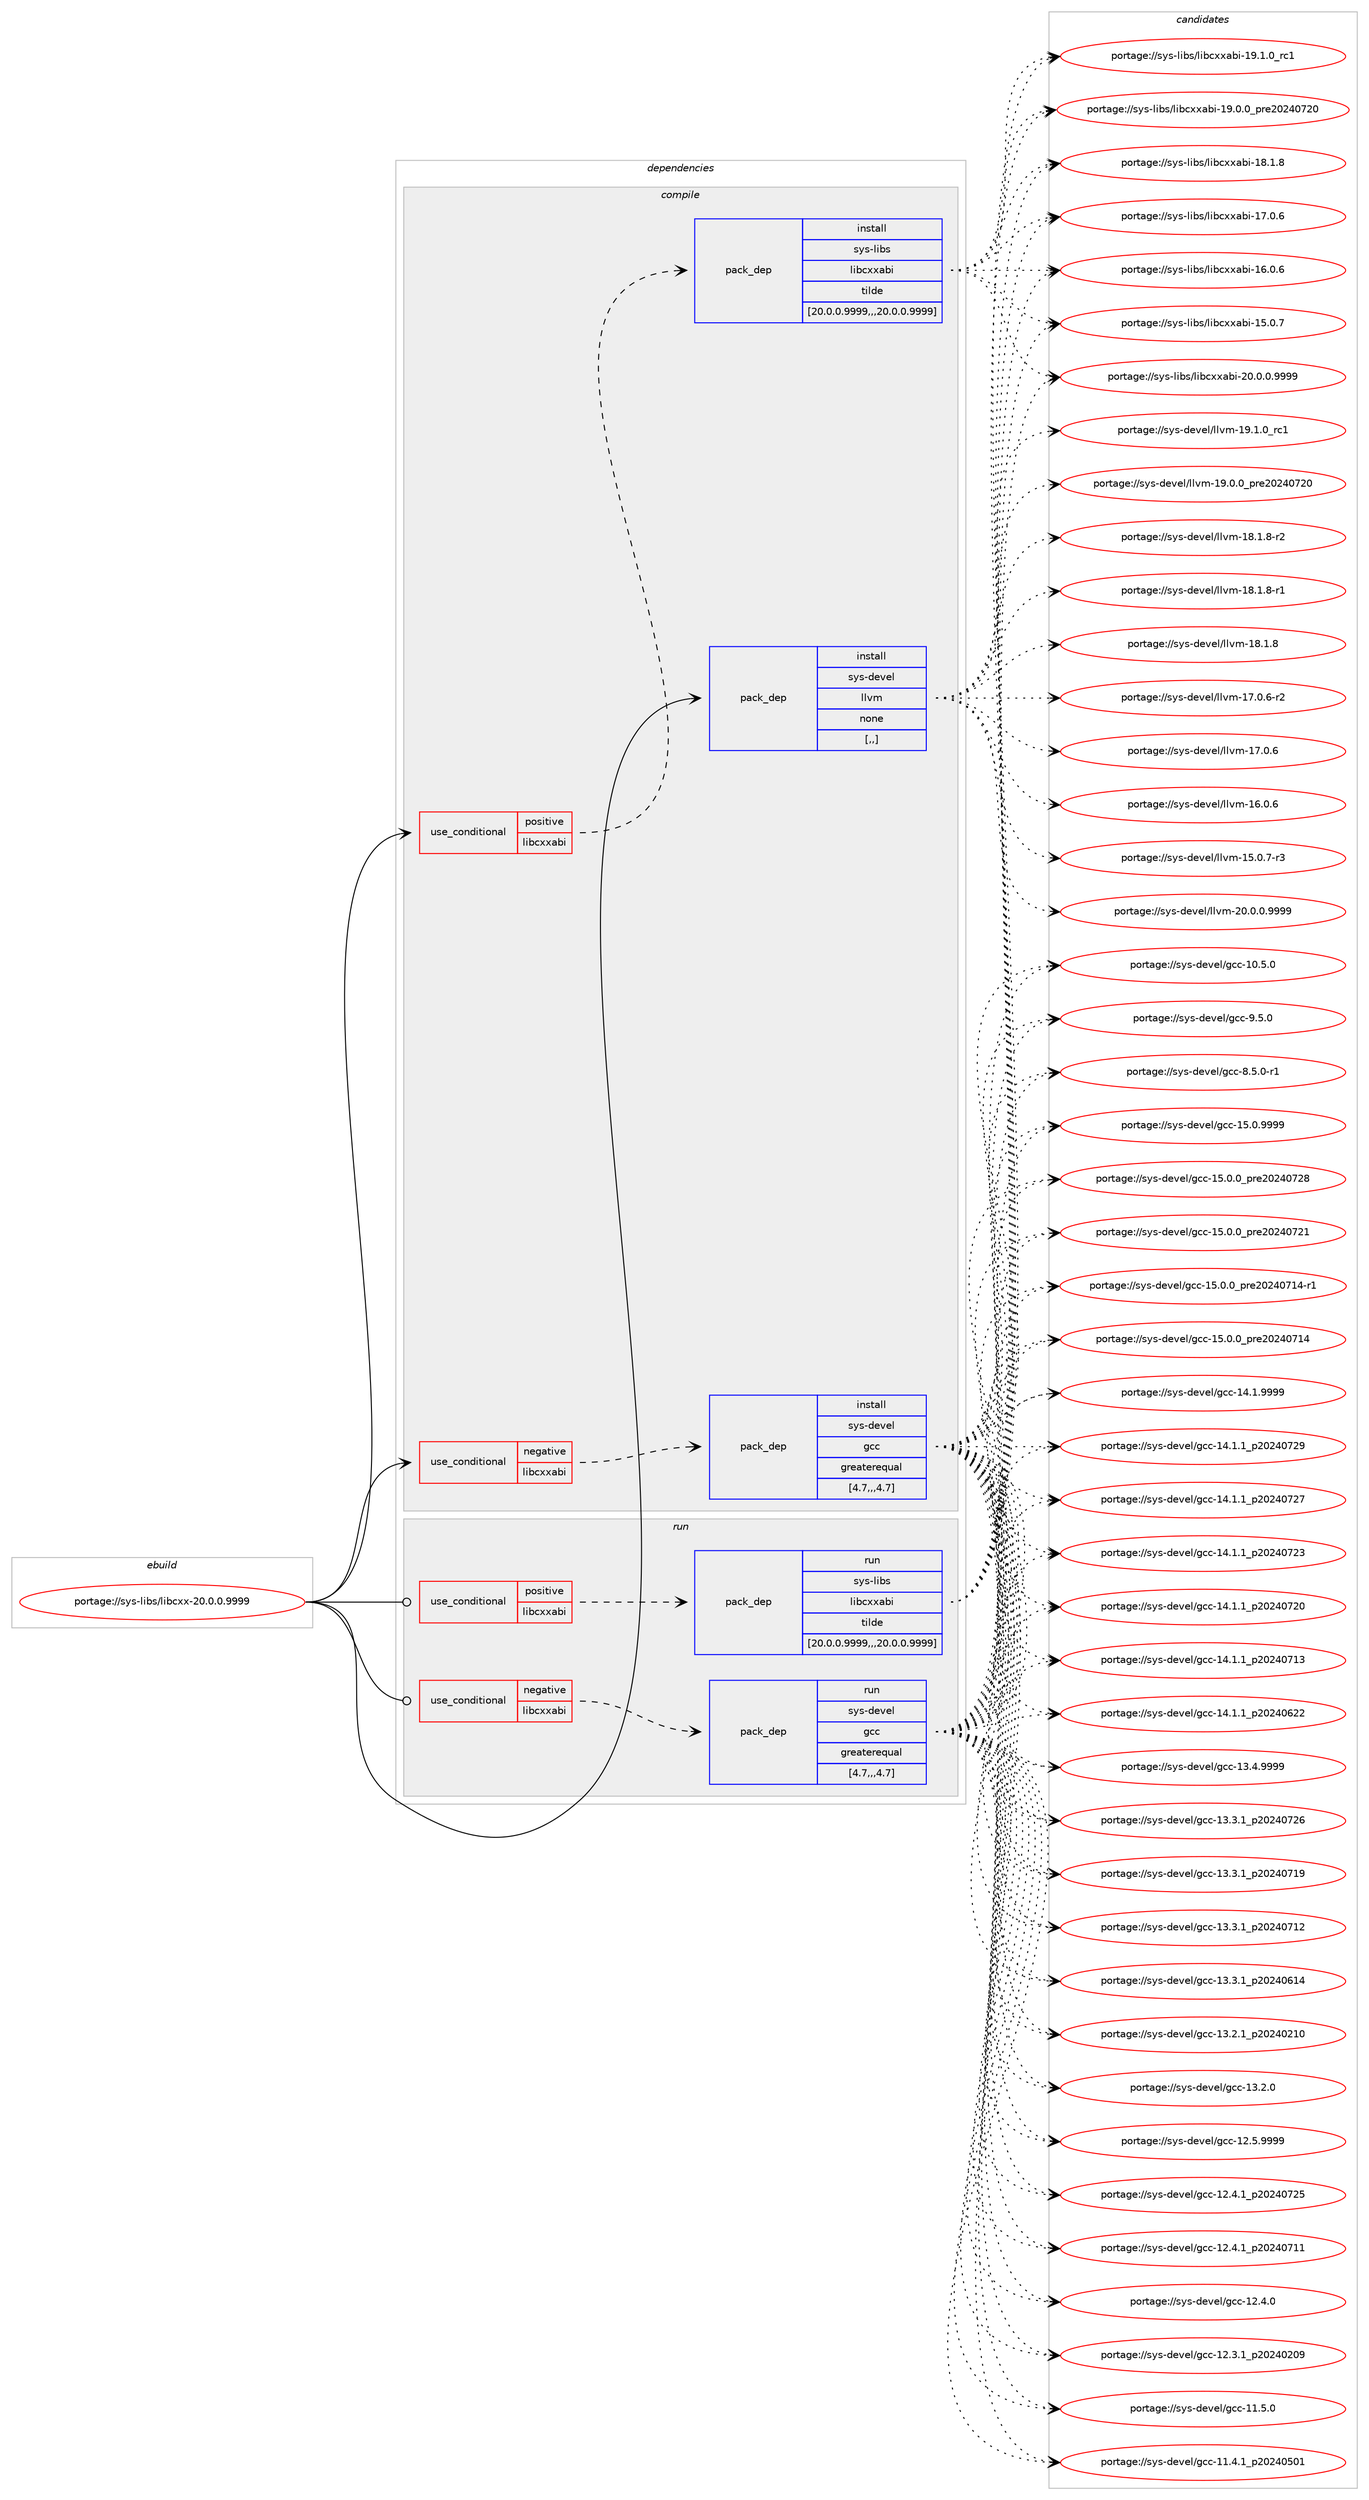 digraph prolog {

# *************
# Graph options
# *************

newrank=true;
concentrate=true;
compound=true;
graph [rankdir=LR,fontname=Helvetica,fontsize=10,ranksep=1.5];#, ranksep=2.5, nodesep=0.2];
edge  [arrowhead=vee];
node  [fontname=Helvetica,fontsize=10];

# **********
# The ebuild
# **********

subgraph cluster_leftcol {
color=gray;
label=<<i>ebuild</i>>;
id [label="portage://sys-libs/libcxx-20.0.0.9999", color=red, width=4, href="../sys-libs/libcxx-20.0.0.9999.svg"];
}

# ****************
# The dependencies
# ****************

subgraph cluster_midcol {
color=gray;
label=<<i>dependencies</i>>;
subgraph cluster_compile {
fillcolor="#eeeeee";
style=filled;
label=<<i>compile</i>>;
subgraph cond117467 {
dependency440872 [label=<<TABLE BORDER="0" CELLBORDER="1" CELLSPACING="0" CELLPADDING="4"><TR><TD ROWSPAN="3" CELLPADDING="10">use_conditional</TD></TR><TR><TD>negative</TD></TR><TR><TD>libcxxabi</TD></TR></TABLE>>, shape=none, color=red];
subgraph pack320407 {
dependency440873 [label=<<TABLE BORDER="0" CELLBORDER="1" CELLSPACING="0" CELLPADDING="4" WIDTH="220"><TR><TD ROWSPAN="6" CELLPADDING="30">pack_dep</TD></TR><TR><TD WIDTH="110">install</TD></TR><TR><TD>sys-devel</TD></TR><TR><TD>gcc</TD></TR><TR><TD>greaterequal</TD></TR><TR><TD>[4.7,,,4.7]</TD></TR></TABLE>>, shape=none, color=blue];
}
dependency440872:e -> dependency440873:w [weight=20,style="dashed",arrowhead="vee"];
}
id:e -> dependency440872:w [weight=20,style="solid",arrowhead="vee"];
subgraph cond117468 {
dependency440874 [label=<<TABLE BORDER="0" CELLBORDER="1" CELLSPACING="0" CELLPADDING="4"><TR><TD ROWSPAN="3" CELLPADDING="10">use_conditional</TD></TR><TR><TD>positive</TD></TR><TR><TD>libcxxabi</TD></TR></TABLE>>, shape=none, color=red];
subgraph pack320408 {
dependency440875 [label=<<TABLE BORDER="0" CELLBORDER="1" CELLSPACING="0" CELLPADDING="4" WIDTH="220"><TR><TD ROWSPAN="6" CELLPADDING="30">pack_dep</TD></TR><TR><TD WIDTH="110">install</TD></TR><TR><TD>sys-libs</TD></TR><TR><TD>libcxxabi</TD></TR><TR><TD>tilde</TD></TR><TR><TD>[20.0.0.9999,,,20.0.0.9999]</TD></TR></TABLE>>, shape=none, color=blue];
}
dependency440874:e -> dependency440875:w [weight=20,style="dashed",arrowhead="vee"];
}
id:e -> dependency440874:w [weight=20,style="solid",arrowhead="vee"];
subgraph pack320409 {
dependency440876 [label=<<TABLE BORDER="0" CELLBORDER="1" CELLSPACING="0" CELLPADDING="4" WIDTH="220"><TR><TD ROWSPAN="6" CELLPADDING="30">pack_dep</TD></TR><TR><TD WIDTH="110">install</TD></TR><TR><TD>sys-devel</TD></TR><TR><TD>llvm</TD></TR><TR><TD>none</TD></TR><TR><TD>[,,]</TD></TR></TABLE>>, shape=none, color=blue];
}
id:e -> dependency440876:w [weight=20,style="solid",arrowhead="vee"];
}
subgraph cluster_compileandrun {
fillcolor="#eeeeee";
style=filled;
label=<<i>compile and run</i>>;
}
subgraph cluster_run {
fillcolor="#eeeeee";
style=filled;
label=<<i>run</i>>;
subgraph cond117469 {
dependency440877 [label=<<TABLE BORDER="0" CELLBORDER="1" CELLSPACING="0" CELLPADDING="4"><TR><TD ROWSPAN="3" CELLPADDING="10">use_conditional</TD></TR><TR><TD>negative</TD></TR><TR><TD>libcxxabi</TD></TR></TABLE>>, shape=none, color=red];
subgraph pack320410 {
dependency440878 [label=<<TABLE BORDER="0" CELLBORDER="1" CELLSPACING="0" CELLPADDING="4" WIDTH="220"><TR><TD ROWSPAN="6" CELLPADDING="30">pack_dep</TD></TR><TR><TD WIDTH="110">run</TD></TR><TR><TD>sys-devel</TD></TR><TR><TD>gcc</TD></TR><TR><TD>greaterequal</TD></TR><TR><TD>[4.7,,,4.7]</TD></TR></TABLE>>, shape=none, color=blue];
}
dependency440877:e -> dependency440878:w [weight=20,style="dashed",arrowhead="vee"];
}
id:e -> dependency440877:w [weight=20,style="solid",arrowhead="odot"];
subgraph cond117470 {
dependency440879 [label=<<TABLE BORDER="0" CELLBORDER="1" CELLSPACING="0" CELLPADDING="4"><TR><TD ROWSPAN="3" CELLPADDING="10">use_conditional</TD></TR><TR><TD>positive</TD></TR><TR><TD>libcxxabi</TD></TR></TABLE>>, shape=none, color=red];
subgraph pack320411 {
dependency440880 [label=<<TABLE BORDER="0" CELLBORDER="1" CELLSPACING="0" CELLPADDING="4" WIDTH="220"><TR><TD ROWSPAN="6" CELLPADDING="30">pack_dep</TD></TR><TR><TD WIDTH="110">run</TD></TR><TR><TD>sys-libs</TD></TR><TR><TD>libcxxabi</TD></TR><TR><TD>tilde</TD></TR><TR><TD>[20.0.0.9999,,,20.0.0.9999]</TD></TR></TABLE>>, shape=none, color=blue];
}
dependency440879:e -> dependency440880:w [weight=20,style="dashed",arrowhead="vee"];
}
id:e -> dependency440879:w [weight=20,style="solid",arrowhead="odot"];
}
}

# **************
# The candidates
# **************

subgraph cluster_choices {
rank=same;
color=gray;
label=<<i>candidates</i>>;

subgraph choice320407 {
color=black;
nodesep=1;
choice1151211154510010111810110847103999945495346484657575757 [label="portage://sys-devel/gcc-15.0.9999", color=red, width=4,href="../sys-devel/gcc-15.0.9999.svg"];
choice1151211154510010111810110847103999945495346484648951121141015048505248555056 [label="portage://sys-devel/gcc-15.0.0_pre20240728", color=red, width=4,href="../sys-devel/gcc-15.0.0_pre20240728.svg"];
choice1151211154510010111810110847103999945495346484648951121141015048505248555049 [label="portage://sys-devel/gcc-15.0.0_pre20240721", color=red, width=4,href="../sys-devel/gcc-15.0.0_pre20240721.svg"];
choice11512111545100101118101108471039999454953464846489511211410150485052485549524511449 [label="portage://sys-devel/gcc-15.0.0_pre20240714-r1", color=red, width=4,href="../sys-devel/gcc-15.0.0_pre20240714-r1.svg"];
choice1151211154510010111810110847103999945495346484648951121141015048505248554952 [label="portage://sys-devel/gcc-15.0.0_pre20240714", color=red, width=4,href="../sys-devel/gcc-15.0.0_pre20240714.svg"];
choice1151211154510010111810110847103999945495246494657575757 [label="portage://sys-devel/gcc-14.1.9999", color=red, width=4,href="../sys-devel/gcc-14.1.9999.svg"];
choice1151211154510010111810110847103999945495246494649951125048505248555057 [label="portage://sys-devel/gcc-14.1.1_p20240729", color=red, width=4,href="../sys-devel/gcc-14.1.1_p20240729.svg"];
choice1151211154510010111810110847103999945495246494649951125048505248555055 [label="portage://sys-devel/gcc-14.1.1_p20240727", color=red, width=4,href="../sys-devel/gcc-14.1.1_p20240727.svg"];
choice1151211154510010111810110847103999945495246494649951125048505248555051 [label="portage://sys-devel/gcc-14.1.1_p20240723", color=red, width=4,href="../sys-devel/gcc-14.1.1_p20240723.svg"];
choice1151211154510010111810110847103999945495246494649951125048505248555048 [label="portage://sys-devel/gcc-14.1.1_p20240720", color=red, width=4,href="../sys-devel/gcc-14.1.1_p20240720.svg"];
choice1151211154510010111810110847103999945495246494649951125048505248554951 [label="portage://sys-devel/gcc-14.1.1_p20240713", color=red, width=4,href="../sys-devel/gcc-14.1.1_p20240713.svg"];
choice1151211154510010111810110847103999945495246494649951125048505248545050 [label="portage://sys-devel/gcc-14.1.1_p20240622", color=red, width=4,href="../sys-devel/gcc-14.1.1_p20240622.svg"];
choice1151211154510010111810110847103999945495146524657575757 [label="portage://sys-devel/gcc-13.4.9999", color=red, width=4,href="../sys-devel/gcc-13.4.9999.svg"];
choice1151211154510010111810110847103999945495146514649951125048505248555054 [label="portage://sys-devel/gcc-13.3.1_p20240726", color=red, width=4,href="../sys-devel/gcc-13.3.1_p20240726.svg"];
choice1151211154510010111810110847103999945495146514649951125048505248554957 [label="portage://sys-devel/gcc-13.3.1_p20240719", color=red, width=4,href="../sys-devel/gcc-13.3.1_p20240719.svg"];
choice1151211154510010111810110847103999945495146514649951125048505248554950 [label="portage://sys-devel/gcc-13.3.1_p20240712", color=red, width=4,href="../sys-devel/gcc-13.3.1_p20240712.svg"];
choice1151211154510010111810110847103999945495146514649951125048505248544952 [label="portage://sys-devel/gcc-13.3.1_p20240614", color=red, width=4,href="../sys-devel/gcc-13.3.1_p20240614.svg"];
choice1151211154510010111810110847103999945495146504649951125048505248504948 [label="portage://sys-devel/gcc-13.2.1_p20240210", color=red, width=4,href="../sys-devel/gcc-13.2.1_p20240210.svg"];
choice1151211154510010111810110847103999945495146504648 [label="portage://sys-devel/gcc-13.2.0", color=red, width=4,href="../sys-devel/gcc-13.2.0.svg"];
choice1151211154510010111810110847103999945495046534657575757 [label="portage://sys-devel/gcc-12.5.9999", color=red, width=4,href="../sys-devel/gcc-12.5.9999.svg"];
choice1151211154510010111810110847103999945495046524649951125048505248555053 [label="portage://sys-devel/gcc-12.4.1_p20240725", color=red, width=4,href="../sys-devel/gcc-12.4.1_p20240725.svg"];
choice1151211154510010111810110847103999945495046524649951125048505248554949 [label="portage://sys-devel/gcc-12.4.1_p20240711", color=red, width=4,href="../sys-devel/gcc-12.4.1_p20240711.svg"];
choice1151211154510010111810110847103999945495046524648 [label="portage://sys-devel/gcc-12.4.0", color=red, width=4,href="../sys-devel/gcc-12.4.0.svg"];
choice1151211154510010111810110847103999945495046514649951125048505248504857 [label="portage://sys-devel/gcc-12.3.1_p20240209", color=red, width=4,href="../sys-devel/gcc-12.3.1_p20240209.svg"];
choice1151211154510010111810110847103999945494946534648 [label="portage://sys-devel/gcc-11.5.0", color=red, width=4,href="../sys-devel/gcc-11.5.0.svg"];
choice1151211154510010111810110847103999945494946524649951125048505248534849 [label="portage://sys-devel/gcc-11.4.1_p20240501", color=red, width=4,href="../sys-devel/gcc-11.4.1_p20240501.svg"];
choice1151211154510010111810110847103999945494846534648 [label="portage://sys-devel/gcc-10.5.0", color=red, width=4,href="../sys-devel/gcc-10.5.0.svg"];
choice11512111545100101118101108471039999455746534648 [label="portage://sys-devel/gcc-9.5.0", color=red, width=4,href="../sys-devel/gcc-9.5.0.svg"];
choice115121115451001011181011084710399994556465346484511449 [label="portage://sys-devel/gcc-8.5.0-r1", color=red, width=4,href="../sys-devel/gcc-8.5.0-r1.svg"];
dependency440873:e -> choice1151211154510010111810110847103999945495346484657575757:w [style=dotted,weight="100"];
dependency440873:e -> choice1151211154510010111810110847103999945495346484648951121141015048505248555056:w [style=dotted,weight="100"];
dependency440873:e -> choice1151211154510010111810110847103999945495346484648951121141015048505248555049:w [style=dotted,weight="100"];
dependency440873:e -> choice11512111545100101118101108471039999454953464846489511211410150485052485549524511449:w [style=dotted,weight="100"];
dependency440873:e -> choice1151211154510010111810110847103999945495346484648951121141015048505248554952:w [style=dotted,weight="100"];
dependency440873:e -> choice1151211154510010111810110847103999945495246494657575757:w [style=dotted,weight="100"];
dependency440873:e -> choice1151211154510010111810110847103999945495246494649951125048505248555057:w [style=dotted,weight="100"];
dependency440873:e -> choice1151211154510010111810110847103999945495246494649951125048505248555055:w [style=dotted,weight="100"];
dependency440873:e -> choice1151211154510010111810110847103999945495246494649951125048505248555051:w [style=dotted,weight="100"];
dependency440873:e -> choice1151211154510010111810110847103999945495246494649951125048505248555048:w [style=dotted,weight="100"];
dependency440873:e -> choice1151211154510010111810110847103999945495246494649951125048505248554951:w [style=dotted,weight="100"];
dependency440873:e -> choice1151211154510010111810110847103999945495246494649951125048505248545050:w [style=dotted,weight="100"];
dependency440873:e -> choice1151211154510010111810110847103999945495146524657575757:w [style=dotted,weight="100"];
dependency440873:e -> choice1151211154510010111810110847103999945495146514649951125048505248555054:w [style=dotted,weight="100"];
dependency440873:e -> choice1151211154510010111810110847103999945495146514649951125048505248554957:w [style=dotted,weight="100"];
dependency440873:e -> choice1151211154510010111810110847103999945495146514649951125048505248554950:w [style=dotted,weight="100"];
dependency440873:e -> choice1151211154510010111810110847103999945495146514649951125048505248544952:w [style=dotted,weight="100"];
dependency440873:e -> choice1151211154510010111810110847103999945495146504649951125048505248504948:w [style=dotted,weight="100"];
dependency440873:e -> choice1151211154510010111810110847103999945495146504648:w [style=dotted,weight="100"];
dependency440873:e -> choice1151211154510010111810110847103999945495046534657575757:w [style=dotted,weight="100"];
dependency440873:e -> choice1151211154510010111810110847103999945495046524649951125048505248555053:w [style=dotted,weight="100"];
dependency440873:e -> choice1151211154510010111810110847103999945495046524649951125048505248554949:w [style=dotted,weight="100"];
dependency440873:e -> choice1151211154510010111810110847103999945495046524648:w [style=dotted,weight="100"];
dependency440873:e -> choice1151211154510010111810110847103999945495046514649951125048505248504857:w [style=dotted,weight="100"];
dependency440873:e -> choice1151211154510010111810110847103999945494946534648:w [style=dotted,weight="100"];
dependency440873:e -> choice1151211154510010111810110847103999945494946524649951125048505248534849:w [style=dotted,weight="100"];
dependency440873:e -> choice1151211154510010111810110847103999945494846534648:w [style=dotted,weight="100"];
dependency440873:e -> choice11512111545100101118101108471039999455746534648:w [style=dotted,weight="100"];
dependency440873:e -> choice115121115451001011181011084710399994556465346484511449:w [style=dotted,weight="100"];
}
subgraph choice320408 {
color=black;
nodesep=1;
choice11512111545108105981154710810598991201209798105455048464846484657575757 [label="portage://sys-libs/libcxxabi-20.0.0.9999", color=red, width=4,href="../sys-libs/libcxxabi-20.0.0.9999.svg"];
choice1151211154510810598115471081059899120120979810545495746494648951149949 [label="portage://sys-libs/libcxxabi-19.1.0_rc1", color=red, width=4,href="../sys-libs/libcxxabi-19.1.0_rc1.svg"];
choice1151211154510810598115471081059899120120979810545495746484648951121141015048505248555048 [label="portage://sys-libs/libcxxabi-19.0.0_pre20240720", color=red, width=4,href="../sys-libs/libcxxabi-19.0.0_pre20240720.svg"];
choice1151211154510810598115471081059899120120979810545495646494656 [label="portage://sys-libs/libcxxabi-18.1.8", color=red, width=4,href="../sys-libs/libcxxabi-18.1.8.svg"];
choice1151211154510810598115471081059899120120979810545495546484654 [label="portage://sys-libs/libcxxabi-17.0.6", color=red, width=4,href="../sys-libs/libcxxabi-17.0.6.svg"];
choice1151211154510810598115471081059899120120979810545495446484654 [label="portage://sys-libs/libcxxabi-16.0.6", color=red, width=4,href="../sys-libs/libcxxabi-16.0.6.svg"];
choice1151211154510810598115471081059899120120979810545495346484655 [label="portage://sys-libs/libcxxabi-15.0.7", color=red, width=4,href="../sys-libs/libcxxabi-15.0.7.svg"];
dependency440875:e -> choice11512111545108105981154710810598991201209798105455048464846484657575757:w [style=dotted,weight="100"];
dependency440875:e -> choice1151211154510810598115471081059899120120979810545495746494648951149949:w [style=dotted,weight="100"];
dependency440875:e -> choice1151211154510810598115471081059899120120979810545495746484648951121141015048505248555048:w [style=dotted,weight="100"];
dependency440875:e -> choice1151211154510810598115471081059899120120979810545495646494656:w [style=dotted,weight="100"];
dependency440875:e -> choice1151211154510810598115471081059899120120979810545495546484654:w [style=dotted,weight="100"];
dependency440875:e -> choice1151211154510810598115471081059899120120979810545495446484654:w [style=dotted,weight="100"];
dependency440875:e -> choice1151211154510810598115471081059899120120979810545495346484655:w [style=dotted,weight="100"];
}
subgraph choice320409 {
color=black;
nodesep=1;
choice1151211154510010111810110847108108118109455048464846484657575757 [label="portage://sys-devel/llvm-20.0.0.9999", color=red, width=4,href="../sys-devel/llvm-20.0.0.9999.svg"];
choice115121115451001011181011084710810811810945495746494648951149949 [label="portage://sys-devel/llvm-19.1.0_rc1", color=red, width=4,href="../sys-devel/llvm-19.1.0_rc1.svg"];
choice115121115451001011181011084710810811810945495746484648951121141015048505248555048 [label="portage://sys-devel/llvm-19.0.0_pre20240720", color=red, width=4,href="../sys-devel/llvm-19.0.0_pre20240720.svg"];
choice1151211154510010111810110847108108118109454956464946564511450 [label="portage://sys-devel/llvm-18.1.8-r2", color=red, width=4,href="../sys-devel/llvm-18.1.8-r2.svg"];
choice1151211154510010111810110847108108118109454956464946564511449 [label="portage://sys-devel/llvm-18.1.8-r1", color=red, width=4,href="../sys-devel/llvm-18.1.8-r1.svg"];
choice115121115451001011181011084710810811810945495646494656 [label="portage://sys-devel/llvm-18.1.8", color=red, width=4,href="../sys-devel/llvm-18.1.8.svg"];
choice1151211154510010111810110847108108118109454955464846544511450 [label="portage://sys-devel/llvm-17.0.6-r2", color=red, width=4,href="../sys-devel/llvm-17.0.6-r2.svg"];
choice115121115451001011181011084710810811810945495546484654 [label="portage://sys-devel/llvm-17.0.6", color=red, width=4,href="../sys-devel/llvm-17.0.6.svg"];
choice115121115451001011181011084710810811810945495446484654 [label="portage://sys-devel/llvm-16.0.6", color=red, width=4,href="../sys-devel/llvm-16.0.6.svg"];
choice1151211154510010111810110847108108118109454953464846554511451 [label="portage://sys-devel/llvm-15.0.7-r3", color=red, width=4,href="../sys-devel/llvm-15.0.7-r3.svg"];
dependency440876:e -> choice1151211154510010111810110847108108118109455048464846484657575757:w [style=dotted,weight="100"];
dependency440876:e -> choice115121115451001011181011084710810811810945495746494648951149949:w [style=dotted,weight="100"];
dependency440876:e -> choice115121115451001011181011084710810811810945495746484648951121141015048505248555048:w [style=dotted,weight="100"];
dependency440876:e -> choice1151211154510010111810110847108108118109454956464946564511450:w [style=dotted,weight="100"];
dependency440876:e -> choice1151211154510010111810110847108108118109454956464946564511449:w [style=dotted,weight="100"];
dependency440876:e -> choice115121115451001011181011084710810811810945495646494656:w [style=dotted,weight="100"];
dependency440876:e -> choice1151211154510010111810110847108108118109454955464846544511450:w [style=dotted,weight="100"];
dependency440876:e -> choice115121115451001011181011084710810811810945495546484654:w [style=dotted,weight="100"];
dependency440876:e -> choice115121115451001011181011084710810811810945495446484654:w [style=dotted,weight="100"];
dependency440876:e -> choice1151211154510010111810110847108108118109454953464846554511451:w [style=dotted,weight="100"];
}
subgraph choice320410 {
color=black;
nodesep=1;
choice1151211154510010111810110847103999945495346484657575757 [label="portage://sys-devel/gcc-15.0.9999", color=red, width=4,href="../sys-devel/gcc-15.0.9999.svg"];
choice1151211154510010111810110847103999945495346484648951121141015048505248555056 [label="portage://sys-devel/gcc-15.0.0_pre20240728", color=red, width=4,href="../sys-devel/gcc-15.0.0_pre20240728.svg"];
choice1151211154510010111810110847103999945495346484648951121141015048505248555049 [label="portage://sys-devel/gcc-15.0.0_pre20240721", color=red, width=4,href="../sys-devel/gcc-15.0.0_pre20240721.svg"];
choice11512111545100101118101108471039999454953464846489511211410150485052485549524511449 [label="portage://sys-devel/gcc-15.0.0_pre20240714-r1", color=red, width=4,href="../sys-devel/gcc-15.0.0_pre20240714-r1.svg"];
choice1151211154510010111810110847103999945495346484648951121141015048505248554952 [label="portage://sys-devel/gcc-15.0.0_pre20240714", color=red, width=4,href="../sys-devel/gcc-15.0.0_pre20240714.svg"];
choice1151211154510010111810110847103999945495246494657575757 [label="portage://sys-devel/gcc-14.1.9999", color=red, width=4,href="../sys-devel/gcc-14.1.9999.svg"];
choice1151211154510010111810110847103999945495246494649951125048505248555057 [label="portage://sys-devel/gcc-14.1.1_p20240729", color=red, width=4,href="../sys-devel/gcc-14.1.1_p20240729.svg"];
choice1151211154510010111810110847103999945495246494649951125048505248555055 [label="portage://sys-devel/gcc-14.1.1_p20240727", color=red, width=4,href="../sys-devel/gcc-14.1.1_p20240727.svg"];
choice1151211154510010111810110847103999945495246494649951125048505248555051 [label="portage://sys-devel/gcc-14.1.1_p20240723", color=red, width=4,href="../sys-devel/gcc-14.1.1_p20240723.svg"];
choice1151211154510010111810110847103999945495246494649951125048505248555048 [label="portage://sys-devel/gcc-14.1.1_p20240720", color=red, width=4,href="../sys-devel/gcc-14.1.1_p20240720.svg"];
choice1151211154510010111810110847103999945495246494649951125048505248554951 [label="portage://sys-devel/gcc-14.1.1_p20240713", color=red, width=4,href="../sys-devel/gcc-14.1.1_p20240713.svg"];
choice1151211154510010111810110847103999945495246494649951125048505248545050 [label="portage://sys-devel/gcc-14.1.1_p20240622", color=red, width=4,href="../sys-devel/gcc-14.1.1_p20240622.svg"];
choice1151211154510010111810110847103999945495146524657575757 [label="portage://sys-devel/gcc-13.4.9999", color=red, width=4,href="../sys-devel/gcc-13.4.9999.svg"];
choice1151211154510010111810110847103999945495146514649951125048505248555054 [label="portage://sys-devel/gcc-13.3.1_p20240726", color=red, width=4,href="../sys-devel/gcc-13.3.1_p20240726.svg"];
choice1151211154510010111810110847103999945495146514649951125048505248554957 [label="portage://sys-devel/gcc-13.3.1_p20240719", color=red, width=4,href="../sys-devel/gcc-13.3.1_p20240719.svg"];
choice1151211154510010111810110847103999945495146514649951125048505248554950 [label="portage://sys-devel/gcc-13.3.1_p20240712", color=red, width=4,href="../sys-devel/gcc-13.3.1_p20240712.svg"];
choice1151211154510010111810110847103999945495146514649951125048505248544952 [label="portage://sys-devel/gcc-13.3.1_p20240614", color=red, width=4,href="../sys-devel/gcc-13.3.1_p20240614.svg"];
choice1151211154510010111810110847103999945495146504649951125048505248504948 [label="portage://sys-devel/gcc-13.2.1_p20240210", color=red, width=4,href="../sys-devel/gcc-13.2.1_p20240210.svg"];
choice1151211154510010111810110847103999945495146504648 [label="portage://sys-devel/gcc-13.2.0", color=red, width=4,href="../sys-devel/gcc-13.2.0.svg"];
choice1151211154510010111810110847103999945495046534657575757 [label="portage://sys-devel/gcc-12.5.9999", color=red, width=4,href="../sys-devel/gcc-12.5.9999.svg"];
choice1151211154510010111810110847103999945495046524649951125048505248555053 [label="portage://sys-devel/gcc-12.4.1_p20240725", color=red, width=4,href="../sys-devel/gcc-12.4.1_p20240725.svg"];
choice1151211154510010111810110847103999945495046524649951125048505248554949 [label="portage://sys-devel/gcc-12.4.1_p20240711", color=red, width=4,href="../sys-devel/gcc-12.4.1_p20240711.svg"];
choice1151211154510010111810110847103999945495046524648 [label="portage://sys-devel/gcc-12.4.0", color=red, width=4,href="../sys-devel/gcc-12.4.0.svg"];
choice1151211154510010111810110847103999945495046514649951125048505248504857 [label="portage://sys-devel/gcc-12.3.1_p20240209", color=red, width=4,href="../sys-devel/gcc-12.3.1_p20240209.svg"];
choice1151211154510010111810110847103999945494946534648 [label="portage://sys-devel/gcc-11.5.0", color=red, width=4,href="../sys-devel/gcc-11.5.0.svg"];
choice1151211154510010111810110847103999945494946524649951125048505248534849 [label="portage://sys-devel/gcc-11.4.1_p20240501", color=red, width=4,href="../sys-devel/gcc-11.4.1_p20240501.svg"];
choice1151211154510010111810110847103999945494846534648 [label="portage://sys-devel/gcc-10.5.0", color=red, width=4,href="../sys-devel/gcc-10.5.0.svg"];
choice11512111545100101118101108471039999455746534648 [label="portage://sys-devel/gcc-9.5.0", color=red, width=4,href="../sys-devel/gcc-9.5.0.svg"];
choice115121115451001011181011084710399994556465346484511449 [label="portage://sys-devel/gcc-8.5.0-r1", color=red, width=4,href="../sys-devel/gcc-8.5.0-r1.svg"];
dependency440878:e -> choice1151211154510010111810110847103999945495346484657575757:w [style=dotted,weight="100"];
dependency440878:e -> choice1151211154510010111810110847103999945495346484648951121141015048505248555056:w [style=dotted,weight="100"];
dependency440878:e -> choice1151211154510010111810110847103999945495346484648951121141015048505248555049:w [style=dotted,weight="100"];
dependency440878:e -> choice11512111545100101118101108471039999454953464846489511211410150485052485549524511449:w [style=dotted,weight="100"];
dependency440878:e -> choice1151211154510010111810110847103999945495346484648951121141015048505248554952:w [style=dotted,weight="100"];
dependency440878:e -> choice1151211154510010111810110847103999945495246494657575757:w [style=dotted,weight="100"];
dependency440878:e -> choice1151211154510010111810110847103999945495246494649951125048505248555057:w [style=dotted,weight="100"];
dependency440878:e -> choice1151211154510010111810110847103999945495246494649951125048505248555055:w [style=dotted,weight="100"];
dependency440878:e -> choice1151211154510010111810110847103999945495246494649951125048505248555051:w [style=dotted,weight="100"];
dependency440878:e -> choice1151211154510010111810110847103999945495246494649951125048505248555048:w [style=dotted,weight="100"];
dependency440878:e -> choice1151211154510010111810110847103999945495246494649951125048505248554951:w [style=dotted,weight="100"];
dependency440878:e -> choice1151211154510010111810110847103999945495246494649951125048505248545050:w [style=dotted,weight="100"];
dependency440878:e -> choice1151211154510010111810110847103999945495146524657575757:w [style=dotted,weight="100"];
dependency440878:e -> choice1151211154510010111810110847103999945495146514649951125048505248555054:w [style=dotted,weight="100"];
dependency440878:e -> choice1151211154510010111810110847103999945495146514649951125048505248554957:w [style=dotted,weight="100"];
dependency440878:e -> choice1151211154510010111810110847103999945495146514649951125048505248554950:w [style=dotted,weight="100"];
dependency440878:e -> choice1151211154510010111810110847103999945495146514649951125048505248544952:w [style=dotted,weight="100"];
dependency440878:e -> choice1151211154510010111810110847103999945495146504649951125048505248504948:w [style=dotted,weight="100"];
dependency440878:e -> choice1151211154510010111810110847103999945495146504648:w [style=dotted,weight="100"];
dependency440878:e -> choice1151211154510010111810110847103999945495046534657575757:w [style=dotted,weight="100"];
dependency440878:e -> choice1151211154510010111810110847103999945495046524649951125048505248555053:w [style=dotted,weight="100"];
dependency440878:e -> choice1151211154510010111810110847103999945495046524649951125048505248554949:w [style=dotted,weight="100"];
dependency440878:e -> choice1151211154510010111810110847103999945495046524648:w [style=dotted,weight="100"];
dependency440878:e -> choice1151211154510010111810110847103999945495046514649951125048505248504857:w [style=dotted,weight="100"];
dependency440878:e -> choice1151211154510010111810110847103999945494946534648:w [style=dotted,weight="100"];
dependency440878:e -> choice1151211154510010111810110847103999945494946524649951125048505248534849:w [style=dotted,weight="100"];
dependency440878:e -> choice1151211154510010111810110847103999945494846534648:w [style=dotted,weight="100"];
dependency440878:e -> choice11512111545100101118101108471039999455746534648:w [style=dotted,weight="100"];
dependency440878:e -> choice115121115451001011181011084710399994556465346484511449:w [style=dotted,weight="100"];
}
subgraph choice320411 {
color=black;
nodesep=1;
choice11512111545108105981154710810598991201209798105455048464846484657575757 [label="portage://sys-libs/libcxxabi-20.0.0.9999", color=red, width=4,href="../sys-libs/libcxxabi-20.0.0.9999.svg"];
choice1151211154510810598115471081059899120120979810545495746494648951149949 [label="portage://sys-libs/libcxxabi-19.1.0_rc1", color=red, width=4,href="../sys-libs/libcxxabi-19.1.0_rc1.svg"];
choice1151211154510810598115471081059899120120979810545495746484648951121141015048505248555048 [label="portage://sys-libs/libcxxabi-19.0.0_pre20240720", color=red, width=4,href="../sys-libs/libcxxabi-19.0.0_pre20240720.svg"];
choice1151211154510810598115471081059899120120979810545495646494656 [label="portage://sys-libs/libcxxabi-18.1.8", color=red, width=4,href="../sys-libs/libcxxabi-18.1.8.svg"];
choice1151211154510810598115471081059899120120979810545495546484654 [label="portage://sys-libs/libcxxabi-17.0.6", color=red, width=4,href="../sys-libs/libcxxabi-17.0.6.svg"];
choice1151211154510810598115471081059899120120979810545495446484654 [label="portage://sys-libs/libcxxabi-16.0.6", color=red, width=4,href="../sys-libs/libcxxabi-16.0.6.svg"];
choice1151211154510810598115471081059899120120979810545495346484655 [label="portage://sys-libs/libcxxabi-15.0.7", color=red, width=4,href="../sys-libs/libcxxabi-15.0.7.svg"];
dependency440880:e -> choice11512111545108105981154710810598991201209798105455048464846484657575757:w [style=dotted,weight="100"];
dependency440880:e -> choice1151211154510810598115471081059899120120979810545495746494648951149949:w [style=dotted,weight="100"];
dependency440880:e -> choice1151211154510810598115471081059899120120979810545495746484648951121141015048505248555048:w [style=dotted,weight="100"];
dependency440880:e -> choice1151211154510810598115471081059899120120979810545495646494656:w [style=dotted,weight="100"];
dependency440880:e -> choice1151211154510810598115471081059899120120979810545495546484654:w [style=dotted,weight="100"];
dependency440880:e -> choice1151211154510810598115471081059899120120979810545495446484654:w [style=dotted,weight="100"];
dependency440880:e -> choice1151211154510810598115471081059899120120979810545495346484655:w [style=dotted,weight="100"];
}
}

}
